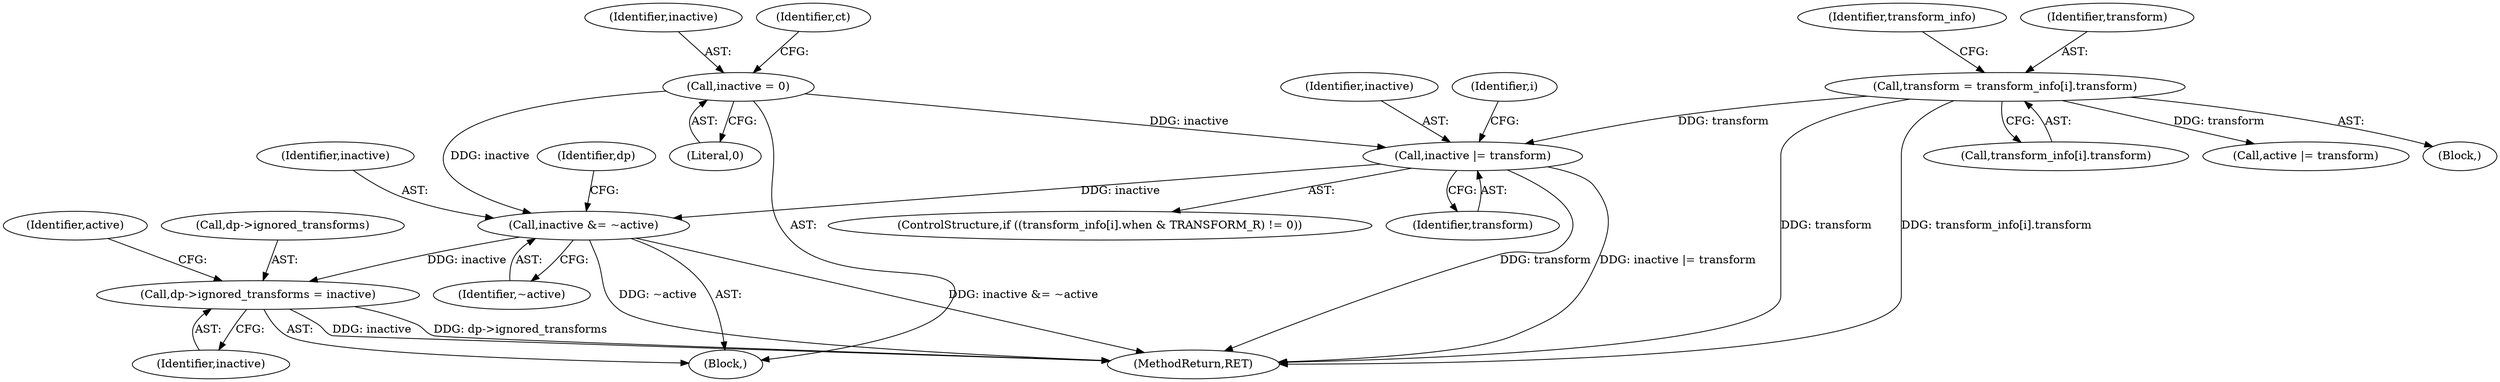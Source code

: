 digraph "0_Android_9d4853418ab2f754c2b63e091c29c5529b8b86ca_25@pointer" {
"1000375" [label="(Call,dp->ignored_transforms = inactive)"];
"1000367" [label="(Call,inactive &= ~active)"];
"1000364" [label="(Call,inactive |= transform)"];
"1000254" [label="(Call,inactive = 0)"];
"1000281" [label="(Call,transform = transform_info[i].transform)"];
"1000283" [label="(Call,transform_info[i].transform)"];
"1000379" [label="(Identifier,inactive)"];
"1000354" [label="(ControlStructure,if ((transform_info[i].when & TRANSFORM_R) != 0))"];
"1000382" [label="(Identifier,active)"];
"1000294" [label="(Identifier,transform_info)"];
"1000282" [label="(Identifier,transform)"];
"1000364" [label="(Call,inactive |= transform)"];
"1000281" [label="(Call,transform = transform_info[i].transform)"];
"1000372" [label="(Identifier,dp)"];
"1000255" [label="(Identifier,inactive)"];
"1000365" [label="(Identifier,inactive)"];
"1000375" [label="(Call,dp->ignored_transforms = inactive)"];
"1000242" [label="(Block,)"];
"1000259" [label="(Identifier,ct)"];
"1000376" [label="(Call,dp->ignored_transforms)"];
"1000388" [label="(MethodReturn,RET)"];
"1000369" [label="(Identifier,~active)"];
"1000256" [label="(Literal,0)"];
"1000368" [label="(Identifier,inactive)"];
"1000350" [label="(Call,active |= transform)"];
"1000367" [label="(Call,inactive &= ~active)"];
"1000254" [label="(Call,inactive = 0)"];
"1000366" [label="(Identifier,transform)"];
"1000278" [label="(Identifier,i)"];
"1000279" [label="(Block,)"];
"1000375" -> "1000242"  [label="AST: "];
"1000375" -> "1000379"  [label="CFG: "];
"1000376" -> "1000375"  [label="AST: "];
"1000379" -> "1000375"  [label="AST: "];
"1000382" -> "1000375"  [label="CFG: "];
"1000375" -> "1000388"  [label="DDG: dp->ignored_transforms"];
"1000375" -> "1000388"  [label="DDG: inactive"];
"1000367" -> "1000375"  [label="DDG: inactive"];
"1000367" -> "1000242"  [label="AST: "];
"1000367" -> "1000369"  [label="CFG: "];
"1000368" -> "1000367"  [label="AST: "];
"1000369" -> "1000367"  [label="AST: "];
"1000372" -> "1000367"  [label="CFG: "];
"1000367" -> "1000388"  [label="DDG: ~active"];
"1000367" -> "1000388"  [label="DDG: inactive &= ~active"];
"1000364" -> "1000367"  [label="DDG: inactive"];
"1000254" -> "1000367"  [label="DDG: inactive"];
"1000364" -> "1000354"  [label="AST: "];
"1000364" -> "1000366"  [label="CFG: "];
"1000365" -> "1000364"  [label="AST: "];
"1000366" -> "1000364"  [label="AST: "];
"1000278" -> "1000364"  [label="CFG: "];
"1000364" -> "1000388"  [label="DDG: inactive |= transform"];
"1000364" -> "1000388"  [label="DDG: transform"];
"1000254" -> "1000364"  [label="DDG: inactive"];
"1000281" -> "1000364"  [label="DDG: transform"];
"1000254" -> "1000242"  [label="AST: "];
"1000254" -> "1000256"  [label="CFG: "];
"1000255" -> "1000254"  [label="AST: "];
"1000256" -> "1000254"  [label="AST: "];
"1000259" -> "1000254"  [label="CFG: "];
"1000281" -> "1000279"  [label="AST: "];
"1000281" -> "1000283"  [label="CFG: "];
"1000282" -> "1000281"  [label="AST: "];
"1000283" -> "1000281"  [label="AST: "];
"1000294" -> "1000281"  [label="CFG: "];
"1000281" -> "1000388"  [label="DDG: transform"];
"1000281" -> "1000388"  [label="DDG: transform_info[i].transform"];
"1000281" -> "1000350"  [label="DDG: transform"];
}
